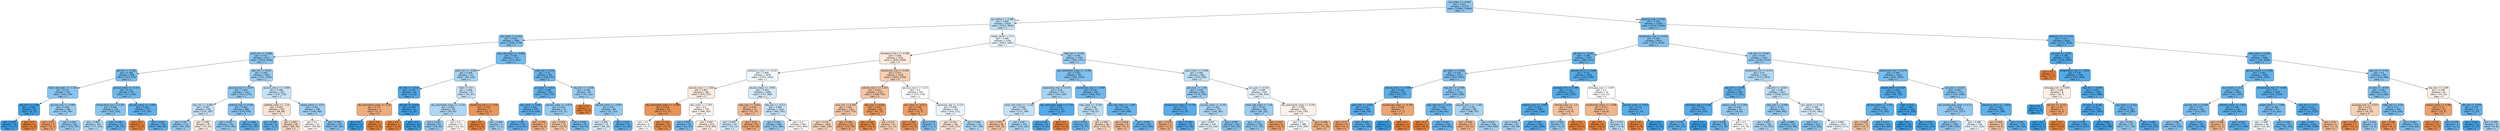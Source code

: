 digraph Tree {
node [shape=box, style="filled, rounded", color="black", fontname="helvetica"] ;
edge [fontname="helvetica"] ;
0 [label="bun_mean <= -0.443\ngini = 0.421\nsamples = 21174\nvalue = [10082, 23408]\nclass = 1", fillcolor="#8ec7f0"] ;
1 [label="gcs_verbal <= -0.308\ngini = 0.482\nsamples = 8324\nvalue = [5353, 7859]\nclass = 1", fillcolor="#c0e0f7"] ;
0 -> 1 [labeldistance=2.5, labelangle=45, headlabel="True"] ;
2 [label="wbc_mean <= 0.253\ngini = 0.401\nsamples = 2986\nvalue = [1298, 3378]\nclass = 1", fillcolor="#85c3ef"] ;
1 -> 2 ;
3 [label="pco2_min <= -0.388\ngini = 0.417\nsamples = 2213\nvalue = [1024, 2426]\nclass = 1", fillcolor="#8dc6f0"] ;
2 -> 3 ;
4 [label="ptt_min <= -0.361\ngini = 0.368\nsamples = 808\nvalue = [313, 976]\nclass = 1", fillcolor="#78bced"] ;
3 -> 4 ;
5 [label="heart_rate_mean <= -1.103\ngini = 0.411\nsamples = 301\nvalue = [142, 350]\nclass = 1", fillcolor="#89c5f0"] ;
4 -> 5 ;
6 [label="sbp_min <= 1.304\ngini = 0.065\nsamples = 35\nvalue = [2, 57]\nclass = 1", fillcolor="#40a0e6"] ;
5 -> 6 ;
7 [label="gini = 0.034\nsamples = 34\nvalue = [1, 57]\nclass = 1", fillcolor="#3c9fe5"] ;
6 -> 7 ;
8 [label="gini = 0.0\nsamples = 1\nvalue = [1, 0]\nclass = 0", fillcolor="#e58139"] ;
6 -> 8 ;
9 [label="glucose_max <= -0.909\ngini = 0.438\nsamples = 266\nvalue = [140, 293]\nclass = 1", fillcolor="#98ccf1"] ;
5 -> 9 ;
10 [label="gini = 0.32\nsamples = 5\nvalue = [8, 2]\nclass = 0", fillcolor="#eca06a"] ;
9 -> 10 ;
11 [label="gini = 0.429\nsamples = 261\nvalue = [132, 291]\nclass = 1", fillcolor="#93c9f1"] ;
9 -> 11 ;
12 [label="glucose_mean <= -0.317\ngini = 0.337\nsamples = 507\nvalue = [171, 626]\nclass = 1", fillcolor="#6fb8ec"] ;
4 -> 12 ;
13 [label="temperature_min <= 0.187\ngini = 0.404\nsamples = 235\nvalue = [101, 259]\nclass = 1", fillcolor="#86c3ef"] ;
12 -> 13 ;
14 [label="gini = 0.466\nsamples = 124\nvalue = [73, 124]\nclass = 1", fillcolor="#aed7f4"] ;
13 -> 14 ;
15 [label="gini = 0.285\nsamples = 111\nvalue = [28, 135]\nclass = 1", fillcolor="#62b1ea"] ;
13 -> 15 ;
16 [label="glucose_max.2 <= -0.903\ngini = 0.269\nsamples = 272\nvalue = [70, 367]\nclass = 1", fillcolor="#5fb0ea"] ;
12 -> 16 ;
17 [label="gini = 0.0\nsamples = 2\nvalue = [2, 0]\nclass = 0", fillcolor="#e58139"] ;
16 -> 17 ;
18 [label="gini = 0.264\nsamples = 270\nvalue = [68, 367]\nclass = 1", fillcolor="#5eafea"] ;
16 -> 18 ;
19 [label="dbp_min <= 0.676\ngini = 0.442\nsamples = 1405\nvalue = [711, 1450]\nclass = 1", fillcolor="#9acdf2"] ;
3 -> 19 ;
20 [label="glucose_max <= -0.677\ngini = 0.424\nsamples = 1102\nvalue = [514, 1174]\nclass = 1", fillcolor="#90c8f0"] ;
19 -> 20 ;
21 [label="sbp_min <= -0.083\ngini = 0.483\nsamples = 206\nvalue = [135, 195]\nclass = 1", fillcolor="#c2e1f7"] ;
20 -> 21 ;
22 [label="gini = 0.43\nsamples = 121\nvalue = [60, 132]\nclass = 1", fillcolor="#93caf1"] ;
21 -> 22 ;
23 [label="gini = 0.496\nsamples = 85\nvalue = [75, 63]\nclass = 0", fillcolor="#fbebdf"] ;
21 -> 23 ;
24 [label="totalco2_max <= 0.916\ngini = 0.402\nsamples = 896\nvalue = [379, 979]\nclass = 1", fillcolor="#86c3ef"] ;
20 -> 24 ;
25 [label="gini = 0.422\nsamples = 752\nvalue = [344, 792]\nclass = 1", fillcolor="#8fc8f0"] ;
24 -> 25 ;
26 [label="gini = 0.266\nsamples = 144\nvalue = [35, 187]\nclass = 1", fillcolor="#5eafea"] ;
24 -> 26 ;
27 [label="glucose_max.2 <= -0.469\ngini = 0.486\nsamples = 303\nvalue = [197, 276]\nclass = 1", fillcolor="#c6e3f8"] ;
19 -> 27 ;
28 [label="platelets_mean <= -1.26\ngini = 0.492\nsamples = 105\nvalue = [88, 68]\nclass = 0", fillcolor="#f9e2d2"] ;
27 -> 28 ;
29 [label="gini = 0.298\nsamples = 6\nvalue = [2, 9]\nclass = 1", fillcolor="#65b3eb"] ;
28 -> 29 ;
30 [label="gini = 0.483\nsamples = 99\nvalue = [86, 59]\nclass = 0", fillcolor="#f7d7c1"] ;
28 -> 30 ;
31 [label="weight_admit <= -0.47\ngini = 0.451\nsamples = 198\nvalue = [109, 208]\nclass = 1", fillcolor="#a1d0f3"] ;
27 -> 31 ;
32 [label="gini = 0.5\nsamples = 53\nvalue = [49, 46]\nclass = 0", fillcolor="#fdf7f3"] ;
31 -> 32 ;
33 [label="gini = 0.394\nsamples = 145\nvalue = [60, 162]\nclass = 1", fillcolor="#82c1ef"] ;
31 -> 33 ;
34 [label="resp_rate_mean <= -0.869\ngini = 0.347\nsamples = 773\nvalue = [274, 952]\nclass = 1", fillcolor="#72b9ec"] ;
2 -> 34 ;
35 [label="pco2_min <= -1.024\ngini = 0.458\nsamples = 121\nvalue = [66, 120]\nclass = 1", fillcolor="#a6d3f3"] ;
34 -> 35 ;
36 [label="ptt_max <= -0.535\ngini = 0.193\nsamples = 24\nvalue = [4, 33]\nclass = 1", fillcolor="#51a9e8"] ;
35 -> 36 ;
37 [label="abs_eosinophils_mean <= -0.26\ngini = 0.375\nsamples = 3\nvalue = [3, 1]\nclass = 0", fillcolor="#eeab7b"] ;
36 -> 37 ;
38 [label="gini = 0.0\nsamples = 1\nvalue = [0, 1]\nclass = 1", fillcolor="#399de5"] ;
37 -> 38 ;
39 [label="gini = 0.0\nsamples = 2\nvalue = [3, 0]\nclass = 0", fillcolor="#e58139"] ;
37 -> 39 ;
40 [label="ptt_min <= -0.619\ngini = 0.059\nsamples = 21\nvalue = [1, 32]\nclass = 1", fillcolor="#3fa0e6"] ;
36 -> 40 ;
41 [label="gini = 0.0\nsamples = 1\nvalue = [1, 0]\nclass = 0", fillcolor="#e58139"] ;
40 -> 41 ;
42 [label="gini = 0.0\nsamples = 20\nvalue = [0, 32]\nclass = 1", fillcolor="#399de5"] ;
40 -> 42 ;
43 [label="black <= 0.5\ngini = 0.486\nsamples = 97\nvalue = [62, 87]\nclass = 1", fillcolor="#c6e3f8"] ;
35 -> 43 ;
44 [label="abs_eosinophils_mean <= -0.154\ngini = 0.466\nsamples = 90\nvalue = [50, 85]\nclass = 1", fillcolor="#add7f4"] ;
43 -> 44 ;
45 [label="gini = 0.423\nsamples = 63\nvalue = [28, 64]\nclass = 1", fillcolor="#90c8f0"] ;
44 -> 45 ;
46 [label="gini = 0.5\nsamples = 27\nvalue = [22, 21]\nclass = 0", fillcolor="#fef9f6"] ;
44 -> 46 ;
47 [label="hematocrit_min.1 <= -0.44\ngini = 0.245\nsamples = 7\nvalue = [12, 2]\nclass = 0", fillcolor="#e9965a"] ;
43 -> 47 ;
48 [label="gini = 0.0\nsamples = 4\nvalue = [11, 0]\nclass = 0", fillcolor="#e58139"] ;
47 -> 48 ;
49 [label="gini = 0.444\nsamples = 3\nvalue = [1, 2]\nclass = 1", fillcolor="#9ccef2"] ;
47 -> 49 ;
50 [label="mbp_max <= 0.63\ngini = 0.32\nsamples = 652\nvalue = [208, 832]\nclass = 1", fillcolor="#6ab6ec"] ;
34 -> 50 ;
51 [label="gcs_eyes <= 0.412\ngini = 0.289\nsamples = 553\nvalue = [153, 720]\nclass = 1", fillcolor="#63b2eb"] ;
50 -> 51 ;
52 [label="sbp_mean <= 2.063\ngini = 0.263\nsamples = 479\nvalue = [120, 649]\nclass = 1", fillcolor="#5eafea"] ;
51 -> 52 ;
53 [label="gini = 0.255\nsamples = 472\nvalue = [114, 647]\nclass = 1", fillcolor="#5caeea"] ;
52 -> 53 ;
54 [label="gini = 0.375\nsamples = 7\nvalue = [6, 2]\nclass = 0", fillcolor="#eeab7b"] ;
52 -> 54 ;
55 [label="glucose_mean <= -0.674\ngini = 0.433\nsamples = 74\nvalue = [33, 71]\nclass = 1", fillcolor="#95cbf1"] ;
51 -> 55 ;
56 [label="gini = 0.454\nsamples = 15\nvalue = [15, 8]\nclass = 0", fillcolor="#f3c4a3"] ;
55 -> 56 ;
57 [label="gini = 0.346\nsamples = 59\nvalue = [18, 63]\nclass = 1", fillcolor="#72b9ec"] ;
55 -> 57 ;
58 [label="sbp_min <= -3.838\ngini = 0.442\nsamples = 99\nvalue = [55, 112]\nclass = 1", fillcolor="#9acdf2"] ;
50 -> 58 ;
59 [label="gini = 0.0\nsamples = 1\nvalue = [4, 0]\nclass = 0", fillcolor="#e58139"] ;
58 -> 59 ;
60 [label="glucose_mean <= -0.007\ngini = 0.43\nsamples = 98\nvalue = [51, 112]\nclass = 1", fillcolor="#93caf1"] ;
58 -> 60 ;
61 [label="gini = 0.494\nsamples = 55\nvalue = [40, 50]\nclass = 1", fillcolor="#d7ebfa"] ;
60 -> 61 ;
62 [label="gini = 0.256\nsamples = 43\nvalue = [11, 62]\nclass = 1", fillcolor="#5caeea"] ;
60 -> 62 ;
63 [label="weight_admit <= 0.17\ngini = 0.499\nsamples = 5338\nvalue = [4055, 4481]\nclass = 1", fillcolor="#ecf6fd"] ;
1 -> 63 ;
64 [label="hematocrit_min.1 <= 0.188\ngini = 0.496\nsamples = 3552\nvalue = [3095, 2569]\nclass = 0", fillcolor="#fbeadd"] ;
63 -> 64 ;
65 [label="potassium_max.1 <= -0.512\ngini = 0.499\nsamples = 1878\nvalue = [1432, 1541]\nclass = 1", fillcolor="#f1f8fd"] ;
64 -> 65 ;
66 [label="glucose_max <= -1.009\ngini = 0.497\nsamples = 780\nvalue = [675, 573]\nclass = 0", fillcolor="#fbece1"] ;
65 -> 66 ;
67 [label="abs_eosinophils_mean <= -0.304\ngini = 0.219\nsamples = 52\nvalue = [77, 11]\nclass = 0", fillcolor="#e99355"] ;
66 -> 67 ;
68 [label="gini = 0.5\nsamples = 8\nvalue = [5, 5]\nclass = 0", fillcolor="#ffffff"] ;
67 -> 68 ;
69 [label="gini = 0.142\nsamples = 44\nvalue = [72, 6]\nclass = 0", fillcolor="#e78c49"] ;
67 -> 69 ;
70 [label="dbp_mean <= -1.055\ngini = 0.5\nsamples = 728\nvalue = [598, 562]\nclass = 0", fillcolor="#fdf7f3"] ;
66 -> 70 ;
71 [label="gini = 0.354\nsamples = 54\nvalue = [20, 67]\nclass = 1", fillcolor="#74baed"] ;
70 -> 71 ;
72 [label="gini = 0.497\nsamples = 674\nvalue = [578, 495]\nclass = 0", fillcolor="#fbede3"] ;
70 -> 72 ;
73 [label="glucose_mean <= -0.991\ngini = 0.493\nsamples = 1098\nvalue = [757, 968]\nclass = 1", fillcolor="#d4eaf9"] ;
65 -> 73 ;
74 [label="mbp_max <= -0.625\ngini = 0.424\nsamples = 74\nvalue = [75, 33]\nclass = 0", fillcolor="#f0b890"] ;
73 -> 74 ;
75 [label="gini = 0.491\nsamples = 14\nvalue = [10, 13]\nclass = 1", fillcolor="#d1e8f9"] ;
74 -> 75 ;
76 [label="gini = 0.36\nsamples = 60\nvalue = [65, 20]\nclass = 0", fillcolor="#eda876"] ;
74 -> 76 ;
77 [label="dbp_min <= -0.213\ngini = 0.488\nsamples = 1024\nvalue = [682, 935]\nclass = 1", fillcolor="#c9e4f8"] ;
73 -> 77 ;
78 [label="gini = 0.434\nsamples = 460\nvalue = [231, 495]\nclass = 1", fillcolor="#95cbf1"] ;
77 -> 78 ;
79 [label="gini = 0.5\nsamples = 564\nvalue = [451, 440]\nclass = 0", fillcolor="#fefcfa"] ;
77 -> 79 ;
80 [label="baseexcess_max <= 0.042\ngini = 0.472\nsamples = 1674\nvalue = [1663, 1028]\nclass = 0", fillcolor="#f5cfb3"] ;
64 -> 80 ;
81 [label="calcium_max.1 <= 1.353\ngini = 0.455\nsamples = 1327\nvalue = [1388, 750]\nclass = 0", fillcolor="#f3c5a4"] ;
80 -> 81 ;
82 [label="spo2_min <= 0.566\ngini = 0.461\nsamples = 1261\nvalue = [1297, 733]\nclass = 0", fillcolor="#f4c8a9"] ;
81 -> 82 ;
83 [label="gini = 0.479\nsamples = 1006\nvalue = [965, 639]\nclass = 0", fillcolor="#f6d4bc"] ;
82 -> 83 ;
84 [label="gini = 0.344\nsamples = 255\nvalue = [332, 94]\nclass = 0", fillcolor="#eca571"] ;
82 -> 84 ;
85 [label="dbp_max <= 0.641\ngini = 0.265\nsamples = 66\nvalue = [91, 17]\nclass = 0", fillcolor="#ea995e"] ;
81 -> 85 ;
86 [label="gini = 0.102\nsamples = 44\nvalue = [70, 4]\nclass = 0", fillcolor="#e68844"] ;
85 -> 86 ;
87 [label="gini = 0.472\nsamples = 22\nvalue = [21, 13]\nclass = 0", fillcolor="#f5cfb4"] ;
85 -> 87 ;
88 [label="glucose_max.2 <= -0.72\ngini = 0.5\nsamples = 347\nvalue = [275, 278]\nclass = 1", fillcolor="#fdfeff"] ;
80 -> 88 ;
89 [label="bun_mean <= -0.517\ngini = 0.295\nsamples = 24\nvalue = [32, 7]\nclass = 0", fillcolor="#eb9d64"] ;
88 -> 89 ;
90 [label="gini = 0.202\nsamples = 22\nvalue = [31, 4]\nclass = 0", fillcolor="#e89153"] ;
89 -> 90 ;
91 [label="gini = 0.375\nsamples = 2\nvalue = [1, 3]\nclass = 1", fillcolor="#7bbeee"] ;
89 -> 91 ;
92 [label="admission_age <= -0.125\ngini = 0.499\nsamples = 323\nvalue = [243, 271]\nclass = 1", fillcolor="#ebf5fc"] ;
88 -> 92 ;
93 [label="gini = 0.493\nsamples = 182\nvalue = [156, 123]\nclass = 0", fillcolor="#fae4d5"] ;
92 -> 93 ;
94 [label="gini = 0.466\nsamples = 141\nvalue = [87, 148]\nclass = 1", fillcolor="#add7f4"] ;
92 -> 94 ;
95 [label="mbp_min <= 0.381\ngini = 0.445\nsamples = 1786\nvalue = [960, 1912]\nclass = 1", fillcolor="#9ccef2"] ;
63 -> 95 ;
96 [label="abs_neutrophils_mean <= -0.169\ngini = 0.387\nsamples = 922\nvalue = [382, 1074]\nclass = 1", fillcolor="#7fc0ee"] ;
95 -> 96 ;
97 [label="baseexcess_max <= 0.572\ngini = 0.46\nsamples = 337\nvalue = [184, 329]\nclass = 1", fillcolor="#a8d4f4"] ;
96 -> 97 ;
98 [label="heart_rate_mean <= -1.118\ngini = 0.484\nsamples = 282\nvalue = [173, 248]\nclass = 1", fillcolor="#c3e1f7"] ;
97 -> 98 ;
99 [label="gini = 0.453\nsamples = 48\nvalue = [49, 26]\nclass = 0", fillcolor="#f3c4a2"] ;
98 -> 99 ;
100 [label="gini = 0.46\nsamples = 234\nvalue = [124, 222]\nclass = 1", fillcolor="#a8d4f4"] ;
98 -> 100 ;
101 [label="abs_monocytes_mean <= 1.134\ngini = 0.211\nsamples = 55\nvalue = [11, 81]\nclass = 1", fillcolor="#54aae9"] ;
97 -> 101 ;
102 [label="gini = 0.18\nsamples = 54\nvalue = [9, 81]\nclass = 1", fillcolor="#4fa8e8"] ;
101 -> 102 ;
103 [label="gini = 0.0\nsamples = 1\nvalue = [2, 0]\nclass = 0", fillcolor="#e58139"] ;
101 -> 103 ;
104 [label="baseexcess_max <= -0.488\ngini = 0.332\nsamples = 585\nvalue = [198, 745]\nclass = 1", fillcolor="#6eb7ec"] ;
96 -> 104 ;
105 [label="mbp_mean <= -0.356\ngini = 0.48\nsamples = 55\nvalue = [38, 57]\nclass = 1", fillcolor="#bddef6"] ;
104 -> 105 ;
106 [label="gini = 0.315\nsamples = 27\nvalue = [9, 37]\nclass = 1", fillcolor="#69b5eb"] ;
105 -> 106 ;
107 [label="gini = 0.483\nsamples = 28\nvalue = [29, 20]\nclass = 0", fillcolor="#f7d8c2"] ;
105 -> 107 ;
108 [label="resp_rate_mean <= -1.481\ngini = 0.306\nsamples = 530\nvalue = [160, 688]\nclass = 1", fillcolor="#67b4eb"] ;
104 -> 108 ;
109 [label="gini = 0.426\nsamples = 9\nvalue = [9, 4]\nclass = 0", fillcolor="#f1b991"] ;
108 -> 109 ;
110 [label="gini = 0.296\nsamples = 521\nvalue = [151, 684]\nclass = 1", fillcolor="#65b3eb"] ;
108 -> 110 ;
111 [label="spo2_mean <= -0.389\ngini = 0.483\nsamples = 864\nvalue = [578, 838]\nclass = 1", fillcolor="#c2e1f7"] ;
95 -> 111 ;
112 [label="po2_max <= -1.06\ngini = 0.436\nsamples = 346\nvalue = [179, 379]\nclass = 1", fillcolor="#97cbf1"] ;
111 -> 112 ;
113 [label="temperature_mean <= -0.734\ngini = 0.232\nsamples = 70\nvalue = [15, 97]\nclass = 1", fillcolor="#58ace9"] ;
112 -> 113 ;
114 [label="gini = 0.375\nsamples = 3\nvalue = [3, 1]\nclass = 0", fillcolor="#eeab7b"] ;
113 -> 114 ;
115 [label="gini = 0.198\nsamples = 67\nvalue = [12, 96]\nclass = 1", fillcolor="#52a9e8"] ;
113 -> 115 ;
116 [label="glucose_mean <= -0.234\ngini = 0.465\nsamples = 276\nvalue = [164, 282]\nclass = 1", fillcolor="#acd6f4"] ;
112 -> 116 ;
117 [label="gini = 0.497\nsamples = 154\nvalue = [110, 130]\nclass = 1", fillcolor="#e1f0fb"] ;
116 -> 117 ;
118 [label="gini = 0.387\nsamples = 122\nvalue = [54, 152]\nclass = 1", fillcolor="#7fc0ee"] ;
116 -> 118 ;
119 [label="gcs_eyes <= 0.412\ngini = 0.498\nsamples = 518\nvalue = [399, 459]\nclass = 1", fillcolor="#e5f2fc"] ;
111 -> 119 ;
120 [label="heart_rate_mean <= 1.36\ngini = 0.442\nsamples = 168\nvalue = [89, 181]\nclass = 1", fillcolor="#9acdf2"] ;
119 -> 120 ;
121 [label="gini = 0.417\nsamples = 160\nvalue = [75, 178]\nclass = 1", fillcolor="#8cc6f0"] ;
120 -> 121 ;
122 [label="gini = 0.291\nsamples = 8\nvalue = [14, 3]\nclass = 0", fillcolor="#eb9c63"] ;
120 -> 122 ;
123 [label="abs_eosinophils_mean <= 0.294\ngini = 0.499\nsamples = 350\nvalue = [310, 278]\nclass = 0", fillcolor="#fcf2eb"] ;
119 -> 123 ;
124 [label="gini = 0.5\nsamples = 288\nvalue = [235, 248]\nclass = 1", fillcolor="#f5fafe"] ;
123 -> 124 ;
125 [label="gini = 0.408\nsamples = 62\nvalue = [75, 30]\nclass = 0", fillcolor="#efb388"] ;
123 -> 125 ;
126 [label="totalco2_max <= 0.02\ngini = 0.358\nsamples = 12850\nvalue = [4729, 15549]\nclass = 1", fillcolor="#75bbed"] ;
0 -> 126 [labeldistance=2.5, labelangle=-45, headlabel="False"] ;
127 [label="baseexcess_max <= -0.223\ngini = 0.393\nsamples = 8422\nvalue = [3572, 9729]\nclass = 1", fillcolor="#82c1ef"] ;
126 -> 127 ;
128 [label="ptt_max <= -0.281\ngini = 0.308\nsamples = 3257\nvalue = [988, 4215]\nclass = 1", fillcolor="#67b4eb"] ;
127 -> 128 ;
129 [label="gcs_eyes <= -0.461\ngini = 0.378\nsamples = 1623\nvalue = [659, 1947]\nclass = 1", fillcolor="#7cbeee"] ;
128 -> 129 ;
130 [label="calcium_min.1 <= 1.599\ngini = 0.248\nsamples = 413\nvalue = [93, 547]\nclass = 1", fillcolor="#5baee9"] ;
129 -> 130 ;
131 [label="spo2_max <= -3.657\ngini = 0.235\nsamples = 406\nvalue = [86, 545]\nclass = 1", fillcolor="#58ace9"] ;
130 -> 131 ;
132 [label="gini = 0.32\nsamples = 4\nvalue = [4, 1]\nclass = 0", fillcolor="#eca06a"] ;
131 -> 132 ;
133 [label="gini = 0.228\nsamples = 402\nvalue = [82, 544]\nclass = 1", fillcolor="#57ace9"] ;
131 -> 133 ;
134 [label="bicarbonate_mean <= -0.706\ngini = 0.346\nsamples = 7\nvalue = [7, 2]\nclass = 0", fillcolor="#eca572"] ;
130 -> 134 ;
135 [label="gini = 0.0\nsamples = 2\nvalue = [0, 2]\nclass = 1", fillcolor="#399de5"] ;
134 -> 135 ;
136 [label="gini = 0.0\nsamples = 5\nvalue = [7, 0]\nclass = 0", fillcolor="#e58139"] ;
134 -> 136 ;
137 [label="sbp_min <= -0.198\ngini = 0.41\nsamples = 1210\nvalue = [566, 1400]\nclass = 1", fillcolor="#89c5f0"] ;
129 -> 137 ;
138 [label="resp_rate_min <= -2.16\ngini = 0.314\nsamples = 529\nvalue = [168, 693]\nclass = 1", fillcolor="#69b5eb"] ;
137 -> 138 ;
139 [label="gini = 0.0\nsamples = 3\nvalue = [8, 0]\nclass = 0", fillcolor="#e58139"] ;
138 -> 139 ;
140 [label="gini = 0.305\nsamples = 526\nvalue = [160, 693]\nclass = 1", fillcolor="#67b4eb"] ;
138 -> 140 ;
141 [label="glucose_min.2 <= -1.283\ngini = 0.461\nsamples = 681\nvalue = [398, 707]\nclass = 1", fillcolor="#a8d4f4"] ;
137 -> 141 ;
142 [label="gini = 0.399\nsamples = 27\nvalue = [29, 11]\nclass = 0", fillcolor="#efb184"] ;
141 -> 142 ;
143 [label="gini = 0.453\nsamples = 654\nvalue = [369, 696]\nclass = 1", fillcolor="#a2d1f3"] ;
141 -> 143 ;
144 [label="glucose_min.2 <= 4.694\ngini = 0.221\nsamples = 1634\nvalue = [329, 2268]\nclass = 1", fillcolor="#56abe9"] ;
128 -> 144 ;
145 [label="aniongap_min <= 6.399\ngini = 0.212\nsamples = 1610\nvalue = [308, 2247]\nclass = 1", fillcolor="#54aae9"] ;
144 -> 145 ;
146 [label="totalco2_max <= -2.894\ngini = 0.203\nsamples = 1597\nvalue = [290, 2238]\nclass = 1", fillcolor="#53aae8"] ;
145 -> 146 ;
147 [label="gini = 0.453\nsamples = 45\nvalue = [26, 49]\nclass = 1", fillcolor="#a2d1f3"] ;
146 -> 147 ;
148 [label="gini = 0.192\nsamples = 1552\nvalue = [264, 2189]\nclass = 1", fillcolor="#51a9e8"] ;
146 -> 148 ;
149 [label="chloride_mean <= -1.5\ngini = 0.444\nsamples = 13\nvalue = [18, 9]\nclass = 0", fillcolor="#f2c09c"] ;
145 -> 149 ;
150 [label="gini = 0.426\nsamples = 8\nvalue = [4, 9]\nclass = 1", fillcolor="#91c9f1"] ;
149 -> 150 ;
151 [label="gini = 0.0\nsamples = 5\nvalue = [14, 0]\nclass = 0", fillcolor="#e58139"] ;
149 -> 151 ;
152 [label="aniongap_max <= 3.067\ngini = 0.5\nsamples = 24\nvalue = [21, 21]\nclass = 0", fillcolor="#ffffff"] ;
144 -> 152 ;
153 [label="bicarbonate_mean <= -1.598\ngini = 0.417\nsamples = 17\nvalue = [19, 8]\nclass = 0", fillcolor="#f0b68c"] ;
152 -> 153 ;
154 [label="gini = 0.0\nsamples = 8\nvalue = [14, 0]\nclass = 0", fillcolor="#e58139"] ;
153 -> 154 ;
155 [label="gini = 0.473\nsamples = 9\nvalue = [5, 8]\nclass = 1", fillcolor="#b5daf5"] ;
153 -> 155 ;
156 [label="glucose_mean <= 4.813\ngini = 0.231\nsamples = 7\nvalue = [2, 13]\nclass = 1", fillcolor="#57ace9"] ;
152 -> 156 ;
157 [label="gini = 0.0\nsamples = 1\nvalue = [2, 0]\nclass = 0", fillcolor="#e58139"] ;
156 -> 157 ;
158 [label="gini = 0.0\nsamples = 6\nvalue = [0, 13]\nclass = 1", fillcolor="#399de5"] ;
156 -> 158 ;
159 [label="ptt_max <= -0.348\ngini = 0.435\nsamples = 5165\nvalue = [2584, 5514]\nclass = 1", fillcolor="#96cbf1"] ;
127 -> 159 ;
160 [label="baseexcess_min <= 0.073\ngini = 0.47\nsamples = 2911\nvalue = [1712, 2819]\nclass = 1", fillcolor="#b1d9f5"] ;
159 -> 160 ;
161 [label="sbp_min <= 0.379\ngini = 0.274\nsamples = 284\nvalue = [73, 372]\nclass = 1", fillcolor="#60b0ea"] ;
160 -> 161 ;
162 [label="admission_age <= 0.746\ngini = 0.221\nsamples = 225\nvalue = [45, 310]\nclass = 1", fillcolor="#56abe9"] ;
161 -> 162 ;
163 [label="gini = 0.278\nsamples = 171\nvalue = [45, 225]\nclass = 1", fillcolor="#61b1ea"] ;
162 -> 163 ;
164 [label="gini = 0.0\nsamples = 54\nvalue = [0, 85]\nclass = 1", fillcolor="#399de5"] ;
162 -> 164 ;
165 [label="sodium_mean <= 0.359\ngini = 0.429\nsamples = 59\nvalue = [28, 62]\nclass = 1", fillcolor="#92c9f1"] ;
161 -> 165 ;
166 [label="gini = 0.328\nsamples = 38\nvalue = [12, 46]\nclass = 1", fillcolor="#6db7ec"] ;
165 -> 166 ;
167 [label="gini = 0.5\nsamples = 21\nvalue = [16, 16]\nclass = 0", fillcolor="#ffffff"] ;
165 -> 167 ;
168 [label="sbp_min <= -0.025\ngini = 0.48\nsamples = 2627\nvalue = [1639, 2447]\nclass = 1", fillcolor="#bedff6"] ;
160 -> 168 ;
169 [label="mbp_max <= -0.086\ngini = 0.437\nsamples = 931\nvalue = [469, 985]\nclass = 1", fillcolor="#97ccf1"] ;
168 -> 169 ;
170 [label="gini = 0.459\nsamples = 594\nvalue = [335, 603]\nclass = 1", fillcolor="#a7d3f3"] ;
169 -> 170 ;
171 [label="gini = 0.385\nsamples = 337\nvalue = [134, 382]\nclass = 1", fillcolor="#7ebfee"] ;
169 -> 171 ;
172 [label="gcs_verbal <= 0.155\ngini = 0.494\nsamples = 1696\nvalue = [1170, 1462]\nclass = 1", fillcolor="#d7ebfa"] ;
168 -> 172 ;
173 [label="gini = 0.4\nsamples = 263\nvalue = [111, 291]\nclass = 1", fillcolor="#85c2ef"] ;
172 -> 173 ;
174 [label="gini = 0.499\nsamples = 1433\nvalue = [1059, 1171]\nclass = 1", fillcolor="#ecf6fd"] ;
172 -> 174 ;
175 [label="baseexcess_min <= 0.073\ngini = 0.369\nsamples = 2254\nvalue = [872, 2695]\nclass = 1", fillcolor="#79bded"] ;
159 -> 175 ;
176 [label="weight_admit <= 0.027\ngini = 0.195\nsamples = 539\nvalue = [90, 730]\nclass = 1", fillcolor="#51a9e8"] ;
175 -> 176 ;
177 [label="glucose_mean <= -1.015\ngini = 0.26\nsamples = 320\nvalue = [75, 414]\nclass = 1", fillcolor="#5dafea"] ;
176 -> 177 ;
178 [label="gini = 0.444\nsamples = 10\nvalue = [14, 7]\nclass = 0", fillcolor="#f2c09c"] ;
177 -> 178 ;
179 [label="gini = 0.227\nsamples = 310\nvalue = [61, 407]\nclass = 1", fillcolor="#57ace9"] ;
177 -> 179 ;
180 [label="male <= 0.5\ngini = 0.087\nsamples = 219\nvalue = [15, 316]\nclass = 1", fillcolor="#42a2e6"] ;
176 -> 180 ;
181 [label="gini = 0.0\nsamples = 45\nvalue = [0, 62]\nclass = 1", fillcolor="#399de5"] ;
180 -> 181 ;
182 [label="gini = 0.105\nsamples = 174\nvalue = [15, 254]\nclass = 1", fillcolor="#45a3e7"] ;
180 -> 182 ;
183 [label="ph_max <= 0.152\ngini = 0.407\nsamples = 1715\nvalue = [782, 1965]\nclass = 1", fillcolor="#88c4ef"] ;
175 -> 183 ;
184 [label="abs_lymphocytes_mean <= 0.13\ngini = 0.428\nsamples = 1430\nvalue = [710, 1577]\nclass = 1", fillcolor="#92c9f1"] ;
183 -> 184 ;
185 [label="gini = 0.414\nsamples = 1294\nvalue = [599, 1452]\nclass = 1", fillcolor="#8bc5f0"] ;
184 -> 185 ;
186 [label="gini = 0.498\nsamples = 136\nvalue = [111, 125]\nclass = 1", fillcolor="#e9f4fc"] ;
184 -> 186 ;
187 [label="potassium_min.1 <= -1.874\ngini = 0.264\nsamples = 285\nvalue = [72, 388]\nclass = 1", fillcolor="#5eafea"] ;
183 -> 187 ;
188 [label="gini = 0.444\nsamples = 6\nvalue = [8, 4]\nclass = 0", fillcolor="#f2c09c"] ;
187 -> 188 ;
189 [label="gini = 0.245\nsamples = 279\nvalue = [64, 384]\nclass = 1", fillcolor="#5aade9"] ;
187 -> 189 ;
190 [label="totalco2_min <= 0.122\ngini = 0.277\nsamples = 4428\nvalue = [1157, 5820]\nclass = 1", fillcolor="#60b0ea"] ;
126 -> 190 ;
191 [label="ph_max <= -4.519\ngini = 0.199\nsamples = 1339\nvalue = [239, 1892]\nclass = 1", fillcolor="#52a9e8"] ;
190 -> 191 ;
192 [label="gini = 0.0\nsamples = 3\nvalue = [6, 0]\nclass = 0", fillcolor="#e58139"] ;
191 -> 192 ;
193 [label="temperature_max <= -3.833\ngini = 0.195\nsamples = 1336\nvalue = [233, 1892]\nclass = 1", fillcolor="#51a9e8"] ;
191 -> 193 ;
194 [label="aniongap_min <= 0.008\ngini = 0.498\nsamples = 8\nvalue = [8, 7]\nclass = 0", fillcolor="#fcefe6"] ;
193 -> 194 ;
195 [label="gini = 0.0\nsamples = 3\nvalue = [0, 5]\nclass = 1", fillcolor="#399de5"] ;
194 -> 195 ;
196 [label="ptt_min <= -0.121\ngini = 0.32\nsamples = 5\nvalue = [8, 2]\nclass = 0", fillcolor="#eca06a"] ;
194 -> 196 ;
197 [label="gini = 0.0\nsamples = 2\nvalue = [0, 2]\nclass = 1", fillcolor="#399de5"] ;
196 -> 197 ;
198 [label="gini = 0.0\nsamples = 3\nvalue = [8, 0]\nclass = 0", fillcolor="#e58139"] ;
196 -> 198 ;
199 [label="sbp_min <= 0.264\ngini = 0.191\nsamples = 1328\nvalue = [225, 1885]\nclass = 1", fillcolor="#51a9e8"] ;
193 -> 199 ;
200 [label="inr_max <= 0.106\ngini = 0.161\nsamples = 1100\nvalue = [155, 1605]\nclass = 1", fillcolor="#4ca6e8"] ;
199 -> 200 ;
201 [label="gini = 0.187\nsamples = 808\nvalue = [135, 1157]\nclass = 1", fillcolor="#50a8e8"] ;
200 -> 201 ;
202 [label="gini = 0.082\nsamples = 292\nvalue = [20, 448]\nclass = 1", fillcolor="#42a1e6"] ;
200 -> 202 ;
203 [label="sbp_mean <= 0.512\ngini = 0.32\nsamples = 228\nvalue = [70, 280]\nclass = 1", fillcolor="#6ab6ec"] ;
199 -> 203 ;
204 [label="gini = 0.424\nsamples = 107\nvalue = [51, 116]\nclass = 1", fillcolor="#90c8f0"] ;
203 -> 204 ;
205 [label="gini = 0.186\nsamples = 121\nvalue = [19, 164]\nclass = 1", fillcolor="#50a8e8"] ;
203 -> 205 ;
206 [label="mbp_mean <= 0.681\ngini = 0.307\nsamples = 3089\nvalue = [918, 3928]\nclass = 1", fillcolor="#67b4eb"] ;
190 -> 206 ;
207 [label="glucose_max.2 <= -0.306\ngini = 0.281\nsamples = 2504\nvalue = [662, 3259]\nclass = 1", fillcolor="#61b1ea"] ;
206 -> 207 ;
208 [label="bun_mean <= -0.1\ngini = 0.318\nsamples = 1064\nvalue = [333, 1345]\nclass = 1", fillcolor="#6ab5eb"] ;
207 -> 208 ;
209 [label="glucose_max <= 0.009\ngini = 0.372\nsamples = 544\nvalue = [215, 655]\nclass = 1", fillcolor="#7abdee"] ;
208 -> 209 ;
210 [label="gini = 0.396\nsamples = 437\nvalue = [190, 509]\nclass = 1", fillcolor="#83c2ef"] ;
209 -> 210 ;
211 [label="gini = 0.25\nsamples = 107\nvalue = [25, 146]\nclass = 1", fillcolor="#5baee9"] ;
209 -> 211 ;
212 [label="platelets_mean <= -1.822\ngini = 0.249\nsamples = 520\nvalue = [118, 690]\nclass = 1", fillcolor="#5baee9"] ;
208 -> 212 ;
213 [label="gini = 0.408\nsamples = 3\nvalue = [5, 2]\nclass = 0", fillcolor="#efb388"] ;
212 -> 213 ;
214 [label="gini = 0.242\nsamples = 517\nvalue = [113, 688]\nclass = 1", fillcolor="#5aade9"] ;
212 -> 214 ;
215 [label="temperature_max <= -0.645\ngini = 0.25\nsamples = 1440\nvalue = [329, 1914]\nclass = 1", fillcolor="#5baee9"] ;
207 -> 215 ;
216 [label="weight_admit <= -1.068\ngini = 0.368\nsamples = 315\nvalue = [116, 362]\nclass = 1", fillcolor="#78bced"] ;
215 -> 216 ;
217 [label="gini = 0.499\nsamples = 44\nvalue = [33, 36]\nclass = 1", fillcolor="#eff7fd"] ;
216 -> 217 ;
218 [label="gini = 0.324\nsamples = 271\nvalue = [83, 326]\nclass = 1", fillcolor="#6bb6ec"] ;
216 -> 218 ;
219 [label="sbp_min <= 2.17\ngini = 0.212\nsamples = 1125\nvalue = [213, 1552]\nclass = 1", fillcolor="#54aae9"] ;
215 -> 219 ;
220 [label="gini = 0.207\nsamples = 1120\nvalue = [206, 1549]\nclass = 1", fillcolor="#53aae8"] ;
219 -> 220 ;
221 [label="gini = 0.42\nsamples = 5\nvalue = [7, 3]\nclass = 0", fillcolor="#f0b78e"] ;
219 -> 221 ;
222 [label="sbp_min <= 2.343\ngini = 0.4\nsamples = 585\nvalue = [256, 669]\nclass = 1", fillcolor="#85c3ef"] ;
206 -> 222 ;
223 [label="inr_max <= -0.557\ngini = 0.381\nsamples = 543\nvalue = [219, 636]\nclass = 1", fillcolor="#7dbfee"] ;
222 -> 223 ;
224 [label="aniongap_max <= -0.373\ngini = 0.473\nsamples = 17\nvalue = [16, 10]\nclass = 0", fillcolor="#f5d0b5"] ;
223 -> 224 ;
225 [label="gini = 0.142\nsamples = 7\nvalue = [12, 1]\nclass = 0", fillcolor="#e78c49"] ;
224 -> 225 ;
226 [label="gini = 0.426\nsamples = 10\nvalue = [4, 9]\nclass = 1", fillcolor="#91c9f1"] ;
224 -> 226 ;
227 [label="mbp_max <= -0.35\ngini = 0.37\nsamples = 526\nvalue = [203, 626]\nclass = 1", fillcolor="#79bded"] ;
223 -> 227 ;
228 [label="gini = 0.198\nsamples = 7\nvalue = [8, 1]\nclass = 0", fillcolor="#e89152"] ;
227 -> 228 ;
229 [label="gini = 0.363\nsamples = 519\nvalue = [195, 625]\nclass = 1", fillcolor="#77bced"] ;
227 -> 229 ;
230 [label="sbp_max <= 1.509\ngini = 0.498\nsamples = 42\nvalue = [37, 33]\nclass = 0", fillcolor="#fcf1ea"] ;
222 -> 230 ;
231 [label="sodium_mean <= 0.788\ngini = 0.32\nsamples = 21\nvalue = [32, 8]\nclass = 0", fillcolor="#eca06a"] ;
230 -> 231 ;
232 [label="gini = 0.161\nsamples = 16\nvalue = [31, 3]\nclass = 0", fillcolor="#e88d4c"] ;
231 -> 232 ;
233 [label="gini = 0.278\nsamples = 5\nvalue = [1, 5]\nclass = 1", fillcolor="#61b1ea"] ;
231 -> 233 ;
234 [label="sbp_min <= 2.979\ngini = 0.278\nsamples = 21\nvalue = [5, 25]\nclass = 1", fillcolor="#61b1ea"] ;
230 -> 234 ;
235 [label="gini = 0.105\nsamples = 13\nvalue = [1, 17]\nclass = 1", fillcolor="#45a3e7"] ;
234 -> 235 ;
236 [label="gini = 0.444\nsamples = 8\nvalue = [4, 8]\nclass = 1", fillcolor="#9ccef2"] ;
234 -> 236 ;
}